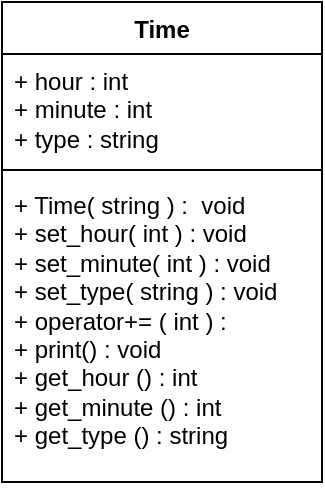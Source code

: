 <mxfile version="23.1.5" type="device">
  <diagram id="C5RBs43oDa-KdzZeNtuy" name="Page-1">
    <mxGraphModel dx="1050" dy="669" grid="1" gridSize="10" guides="1" tooltips="1" connect="1" arrows="1" fold="1" page="1" pageScale="1" pageWidth="900" pageHeight="1600" math="0" shadow="0">
      <root>
        <mxCell id="WIyWlLk6GJQsqaUBKTNV-0" />
        <mxCell id="WIyWlLk6GJQsqaUBKTNV-1" parent="WIyWlLk6GJQsqaUBKTNV-0" />
        <mxCell id="H6PKqTqB36iDtftx9fWq-0" value="Time" style="swimlane;fontStyle=1;align=center;verticalAlign=top;childLayout=stackLayout;horizontal=1;startSize=26;horizontalStack=0;resizeParent=1;resizeParentMax=0;resizeLast=0;collapsible=1;marginBottom=0;whiteSpace=wrap;html=1;" vertex="1" parent="WIyWlLk6GJQsqaUBKTNV-1">
          <mxGeometry x="40" y="40" width="160" height="240" as="geometry">
            <mxRectangle x="40" y="40" width="70" height="30" as="alternateBounds" />
          </mxGeometry>
        </mxCell>
        <mxCell id="H6PKqTqB36iDtftx9fWq-1" value="+ hour : int&lt;div&gt;+ minute : int&lt;/div&gt;&lt;div&gt;+ type : string&lt;/div&gt;" style="text;strokeColor=none;fillColor=none;align=left;verticalAlign=top;spacingLeft=4;spacingRight=4;overflow=hidden;rotatable=0;points=[[0,0.5],[1,0.5]];portConstraint=eastwest;whiteSpace=wrap;html=1;" vertex="1" parent="H6PKqTqB36iDtftx9fWq-0">
          <mxGeometry y="26" width="160" height="54" as="geometry" />
        </mxCell>
        <mxCell id="H6PKqTqB36iDtftx9fWq-2" value="" style="line;strokeWidth=1;fillColor=none;align=left;verticalAlign=middle;spacingTop=-1;spacingLeft=3;spacingRight=3;rotatable=0;labelPosition=right;points=[];portConstraint=eastwest;strokeColor=inherit;" vertex="1" parent="H6PKqTqB36iDtftx9fWq-0">
          <mxGeometry y="80" width="160" height="8" as="geometry" />
        </mxCell>
        <mxCell id="H6PKqTqB36iDtftx9fWq-3" value="+ Time( string ) :&amp;nbsp; void&lt;br&gt;+ set_hour( int ) : void&lt;br&gt;+ set_minute( int ) : void&lt;br&gt;+ set_type( string ) : void&lt;br&gt;+ operator+= ( int ) :&amp;nbsp;&lt;br&gt;&lt;div&gt;+ print() : void&lt;/div&gt;&lt;div&gt;+ get_hour () : int&lt;/div&gt;&lt;div&gt;+ get_minute () : int&lt;/div&gt;&lt;div&gt;+ get_type () : string&lt;/div&gt;" style="text;strokeColor=none;fillColor=none;align=left;verticalAlign=top;spacingLeft=4;spacingRight=4;overflow=hidden;rotatable=0;points=[[0,0.5],[1,0.5]];portConstraint=eastwest;whiteSpace=wrap;html=1;" vertex="1" parent="H6PKqTqB36iDtftx9fWq-0">
          <mxGeometry y="88" width="160" height="152" as="geometry" />
        </mxCell>
      </root>
    </mxGraphModel>
  </diagram>
</mxfile>
